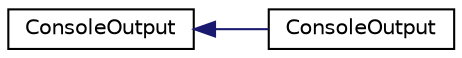 digraph "Graphical Class Hierarchy"
{
  edge [fontname="Helvetica",fontsize="10",labelfontname="Helvetica",labelfontsize="10"];
  node [fontname="Helvetica",fontsize="10",shape=record];
  rankdir="LR";
  Node1 [label="ConsoleOutput",height=0.2,width=0.4,color="black", fillcolor="white", style="filled",URL="$class_cake_1_1_console_1_1_console_output.html"];
  Node1 -> Node2 [dir="back",color="midnightblue",fontsize="10",style="solid",fontname="Helvetica"];
  Node2 [label="ConsoleOutput",height=0.2,width=0.4,color="black", fillcolor="white", style="filled",URL="$class_cake_1_1_test_suite_1_1_stub_1_1_console_output.html"];
}
